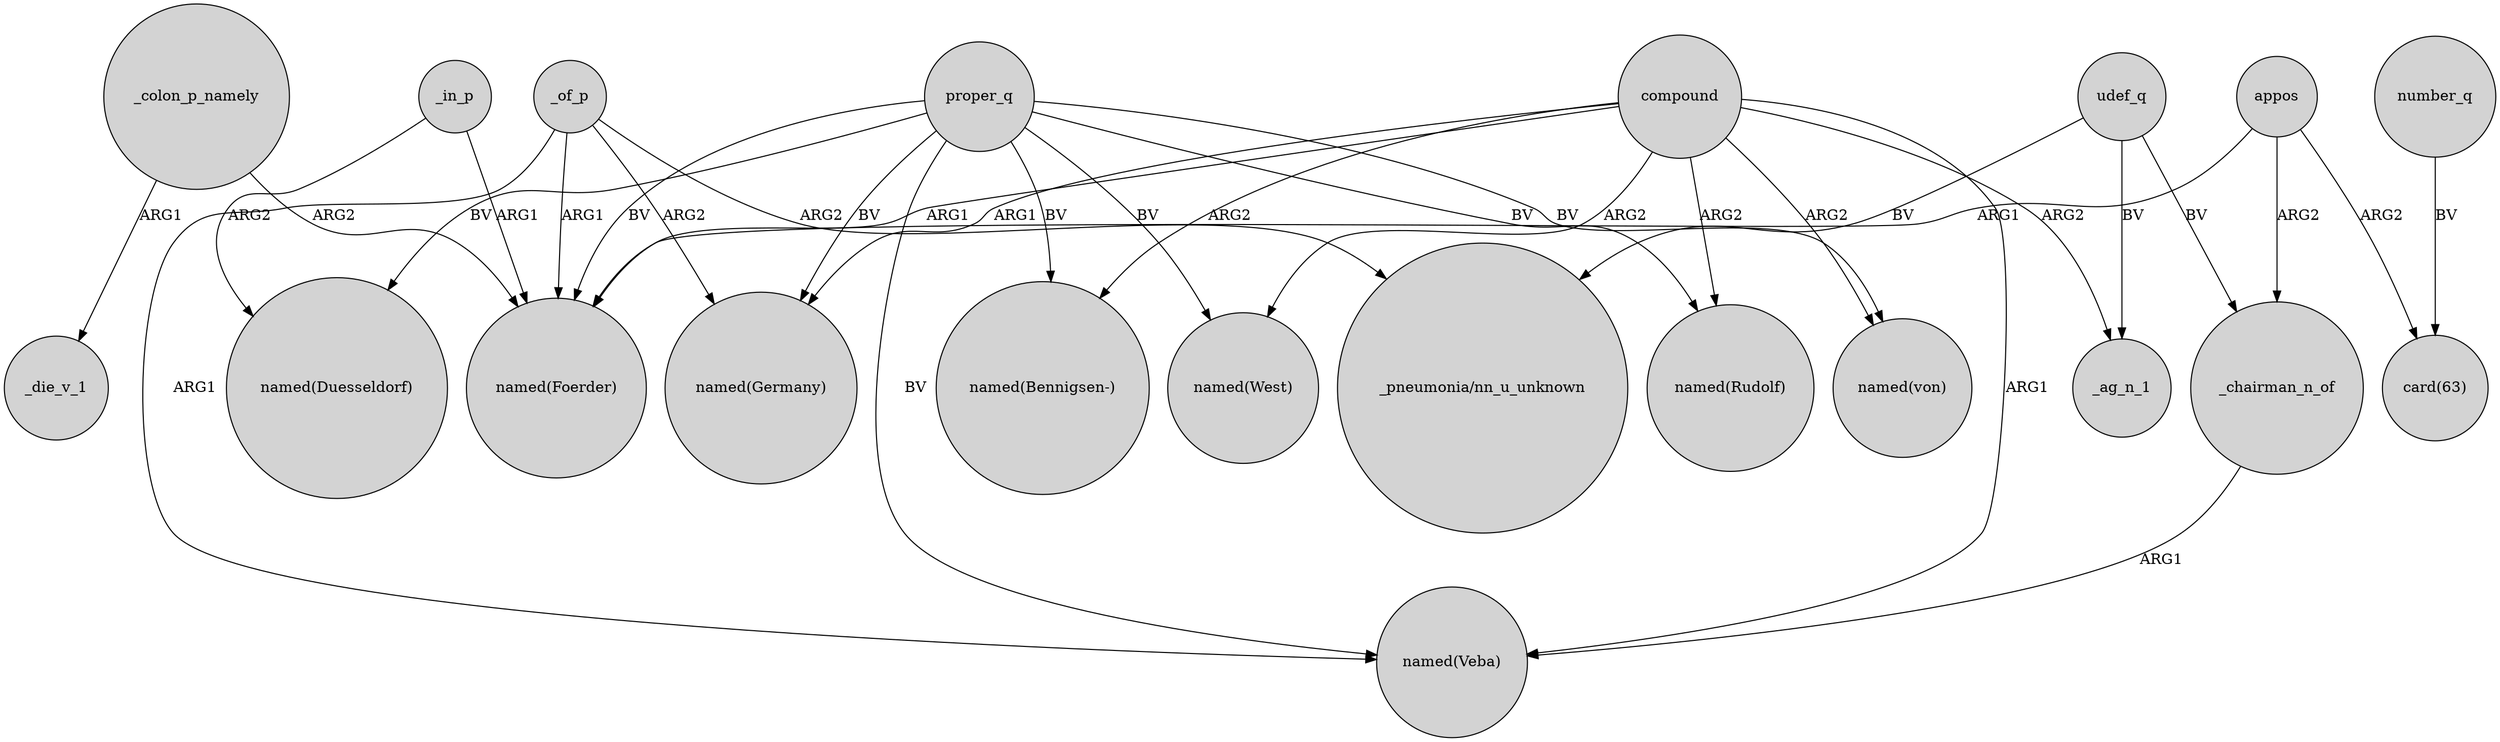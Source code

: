 digraph {
	node [shape=circle style=filled]
	_colon_p_namely -> "named(Foerder)" [label=ARG2]
	udef_q -> "_pneumonia/nn_u_unknown" [label=BV]
	_chairman_n_of -> "named(Veba)" [label=ARG1]
	proper_q -> "named(Veba)" [label=BV]
	proper_q -> "named(Duesseldorf)" [label=BV]
	udef_q -> _chairman_n_of [label=BV]
	_of_p -> "_pneumonia/nn_u_unknown" [label=ARG2]
	proper_q -> "named(Bennigsen-)" [label=BV]
	compound -> "named(Foerder)" [label=ARG1]
	compound -> "named(Veba)" [label=ARG1]
	_of_p -> "named(Germany)" [label=ARG2]
	compound -> "named(Bennigsen-)" [label=ARG2]
	appos -> "named(Foerder)" [label=ARG1]
	_in_p -> "named(Duesseldorf)" [label=ARG2]
	compound -> _ag_n_1 [label=ARG2]
	compound -> "named(von)" [label=ARG2]
	proper_q -> "named(von)" [label=BV]
	compound -> "named(West)" [label=ARG2]
	proper_q -> "named(Foerder)" [label=BV]
	compound -> "named(Germany)" [label=ARG1]
	appos -> "card(63)" [label=ARG2]
	proper_q -> "named(West)" [label=BV]
	compound -> "named(Rudolf)" [label=ARG2]
	udef_q -> _ag_n_1 [label=BV]
	_in_p -> "named(Foerder)" [label=ARG1]
	_of_p -> "named(Veba)" [label=ARG1]
	appos -> _chairman_n_of [label=ARG2]
	_colon_p_namely -> _die_v_1 [label=ARG1]
	proper_q -> "named(Rudolf)" [label=BV]
	number_q -> "card(63)" [label=BV]
	_of_p -> "named(Foerder)" [label=ARG1]
	proper_q -> "named(Germany)" [label=BV]
}
